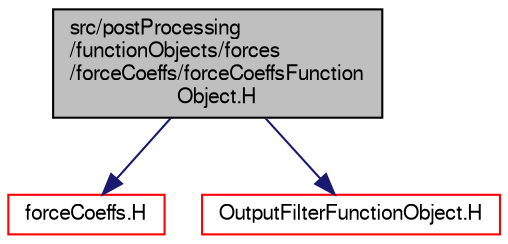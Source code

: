 digraph "src/postProcessing/functionObjects/forces/forceCoeffs/forceCoeffsFunctionObject.H"
{
  bgcolor="transparent";
  edge [fontname="FreeSans",fontsize="10",labelfontname="FreeSans",labelfontsize="10"];
  node [fontname="FreeSans",fontsize="10",shape=record];
  Node0 [label="src/postProcessing\l/functionObjects/forces\l/forceCoeffs/forceCoeffsFunction\lObject.H",height=0.2,width=0.4,color="black", fillcolor="grey75", style="filled", fontcolor="black"];
  Node0 -> Node1 [color="midnightblue",fontsize="10",style="solid",fontname="FreeSans"];
  Node1 [label="forceCoeffs.H",height=0.2,width=0.4,color="red",URL="$a13496.html"];
  Node0 -> Node234 [color="midnightblue",fontsize="10",style="solid",fontname="FreeSans"];
  Node234 [label="OutputFilterFunctionObject.H",height=0.2,width=0.4,color="red",URL="$a08975.html"];
}
